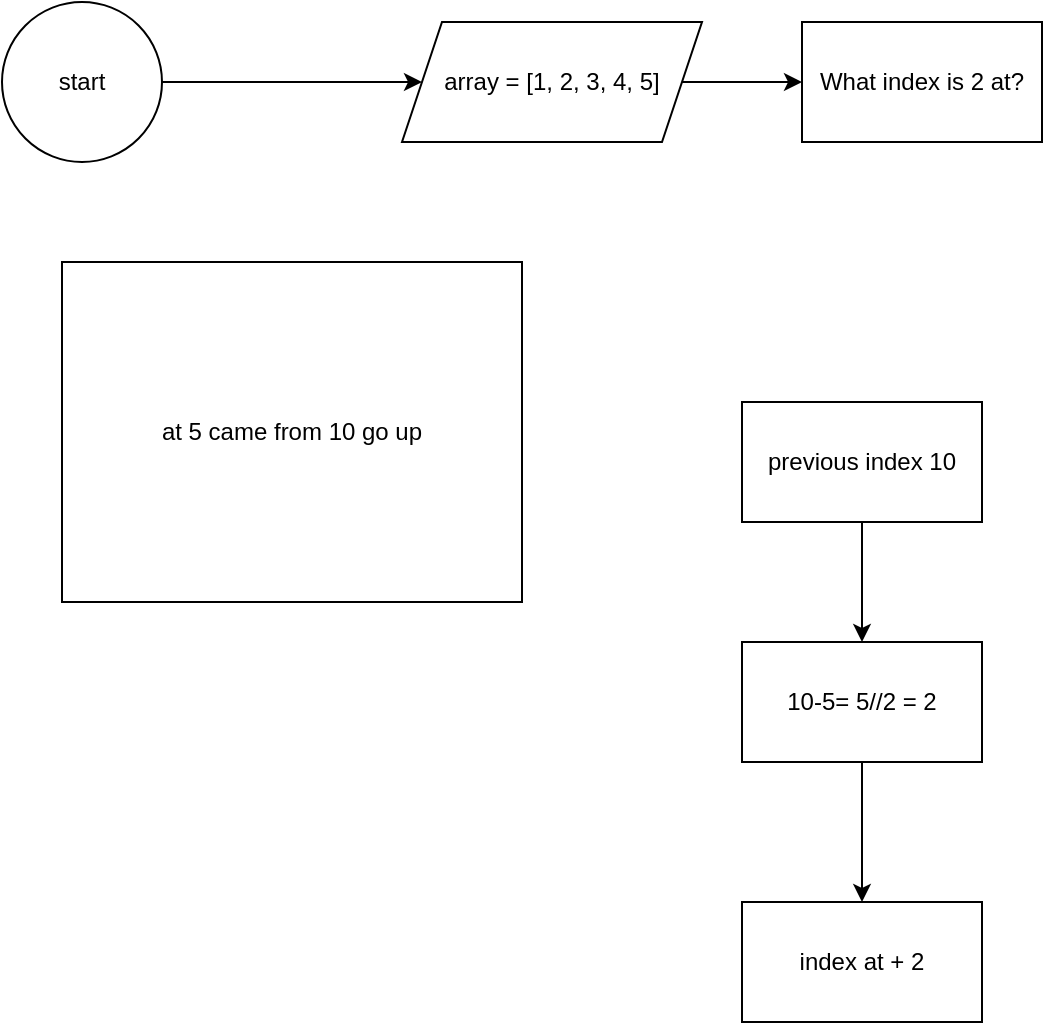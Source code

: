 <mxfile version="24.7.8">
  <diagram name="Page-1" id="31QB1v_mqNI5mOlYlD-y">
    <mxGraphModel dx="1434" dy="891" grid="1" gridSize="10" guides="1" tooltips="1" connect="1" arrows="1" fold="1" page="1" pageScale="1" pageWidth="850" pageHeight="1100" math="0" shadow="0">
      <root>
        <mxCell id="0" />
        <mxCell id="1" parent="0" />
        <mxCell id="TX6Ag44tq4ehKoy0bHKY-4" style="edgeStyle=orthogonalEdgeStyle;rounded=0;orthogonalLoop=1;jettySize=auto;html=1;entryX=0;entryY=0.5;entryDx=0;entryDy=0;" edge="1" parent="1" source="jHRryZpSAA9MjvkaloiL-1" target="TX6Ag44tq4ehKoy0bHKY-3">
          <mxGeometry relative="1" as="geometry" />
        </mxCell>
        <mxCell id="jHRryZpSAA9MjvkaloiL-1" value="start" style="ellipse;whiteSpace=wrap;html=1;aspect=fixed;" parent="1" vertex="1">
          <mxGeometry x="10" y="30" width="80" height="80" as="geometry" />
        </mxCell>
        <mxCell id="TX6Ag44tq4ehKoy0bHKY-12" style="edgeStyle=orthogonalEdgeStyle;rounded=0;orthogonalLoop=1;jettySize=auto;html=1;entryX=0;entryY=0.5;entryDx=0;entryDy=0;" edge="1" parent="1" source="TX6Ag44tq4ehKoy0bHKY-3" target="TX6Ag44tq4ehKoy0bHKY-11">
          <mxGeometry relative="1" as="geometry" />
        </mxCell>
        <mxCell id="TX6Ag44tq4ehKoy0bHKY-3" value="array = [1, 2, 3, 4, 5]" style="shape=parallelogram;perimeter=parallelogramPerimeter;whiteSpace=wrap;html=1;fixedSize=1;" vertex="1" parent="1">
          <mxGeometry x="210" y="40" width="150" height="60" as="geometry" />
        </mxCell>
        <mxCell id="TX6Ag44tq4ehKoy0bHKY-11" value="What index is 2 at?" style="rounded=0;whiteSpace=wrap;html=1;" vertex="1" parent="1">
          <mxGeometry x="410" y="40" width="120" height="60" as="geometry" />
        </mxCell>
        <mxCell id="TX6Ag44tq4ehKoy0bHKY-16" style="edgeStyle=orthogonalEdgeStyle;rounded=0;orthogonalLoop=1;jettySize=auto;html=1;entryX=0.5;entryY=0;entryDx=0;entryDy=0;" edge="1" parent="1" source="TX6Ag44tq4ehKoy0bHKY-13" target="TX6Ag44tq4ehKoy0bHKY-15">
          <mxGeometry relative="1" as="geometry" />
        </mxCell>
        <mxCell id="TX6Ag44tq4ehKoy0bHKY-13" value="previous index 10" style="rounded=0;whiteSpace=wrap;html=1;" vertex="1" parent="1">
          <mxGeometry x="380" y="230" width="120" height="60" as="geometry" />
        </mxCell>
        <mxCell id="TX6Ag44tq4ehKoy0bHKY-14" value="at 5 came from 10 go up" style="rounded=0;whiteSpace=wrap;html=1;" vertex="1" parent="1">
          <mxGeometry x="40" y="160" width="230" height="170" as="geometry" />
        </mxCell>
        <mxCell id="TX6Ag44tq4ehKoy0bHKY-18" style="edgeStyle=orthogonalEdgeStyle;rounded=0;orthogonalLoop=1;jettySize=auto;html=1;entryX=0.5;entryY=0;entryDx=0;entryDy=0;" edge="1" parent="1" source="TX6Ag44tq4ehKoy0bHKY-15" target="TX6Ag44tq4ehKoy0bHKY-17">
          <mxGeometry relative="1" as="geometry" />
        </mxCell>
        <mxCell id="TX6Ag44tq4ehKoy0bHKY-15" value="10-5= 5//2 = 2" style="rounded=0;whiteSpace=wrap;html=1;" vertex="1" parent="1">
          <mxGeometry x="380" y="350" width="120" height="60" as="geometry" />
        </mxCell>
        <mxCell id="TX6Ag44tq4ehKoy0bHKY-17" value="index at + 2" style="rounded=0;whiteSpace=wrap;html=1;" vertex="1" parent="1">
          <mxGeometry x="380" y="480" width="120" height="60" as="geometry" />
        </mxCell>
      </root>
    </mxGraphModel>
  </diagram>
</mxfile>
